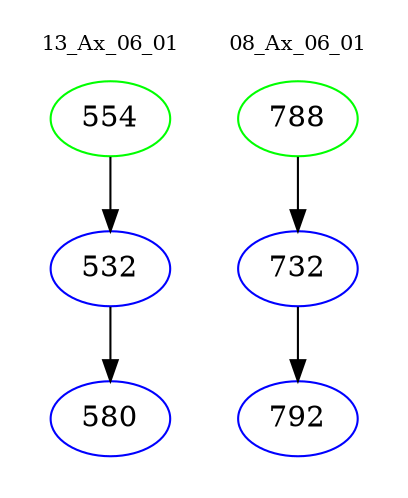 digraph{
subgraph cluster_0 {
color = white
label = "13_Ax_06_01";
fontsize=10;
T0_554 [label="554", color="green"]
T0_554 -> T0_532 [color="black"]
T0_532 [label="532", color="blue"]
T0_532 -> T0_580 [color="black"]
T0_580 [label="580", color="blue"]
}
subgraph cluster_1 {
color = white
label = "08_Ax_06_01";
fontsize=10;
T1_788 [label="788", color="green"]
T1_788 -> T1_732 [color="black"]
T1_732 [label="732", color="blue"]
T1_732 -> T1_792 [color="black"]
T1_792 [label="792", color="blue"]
}
}
